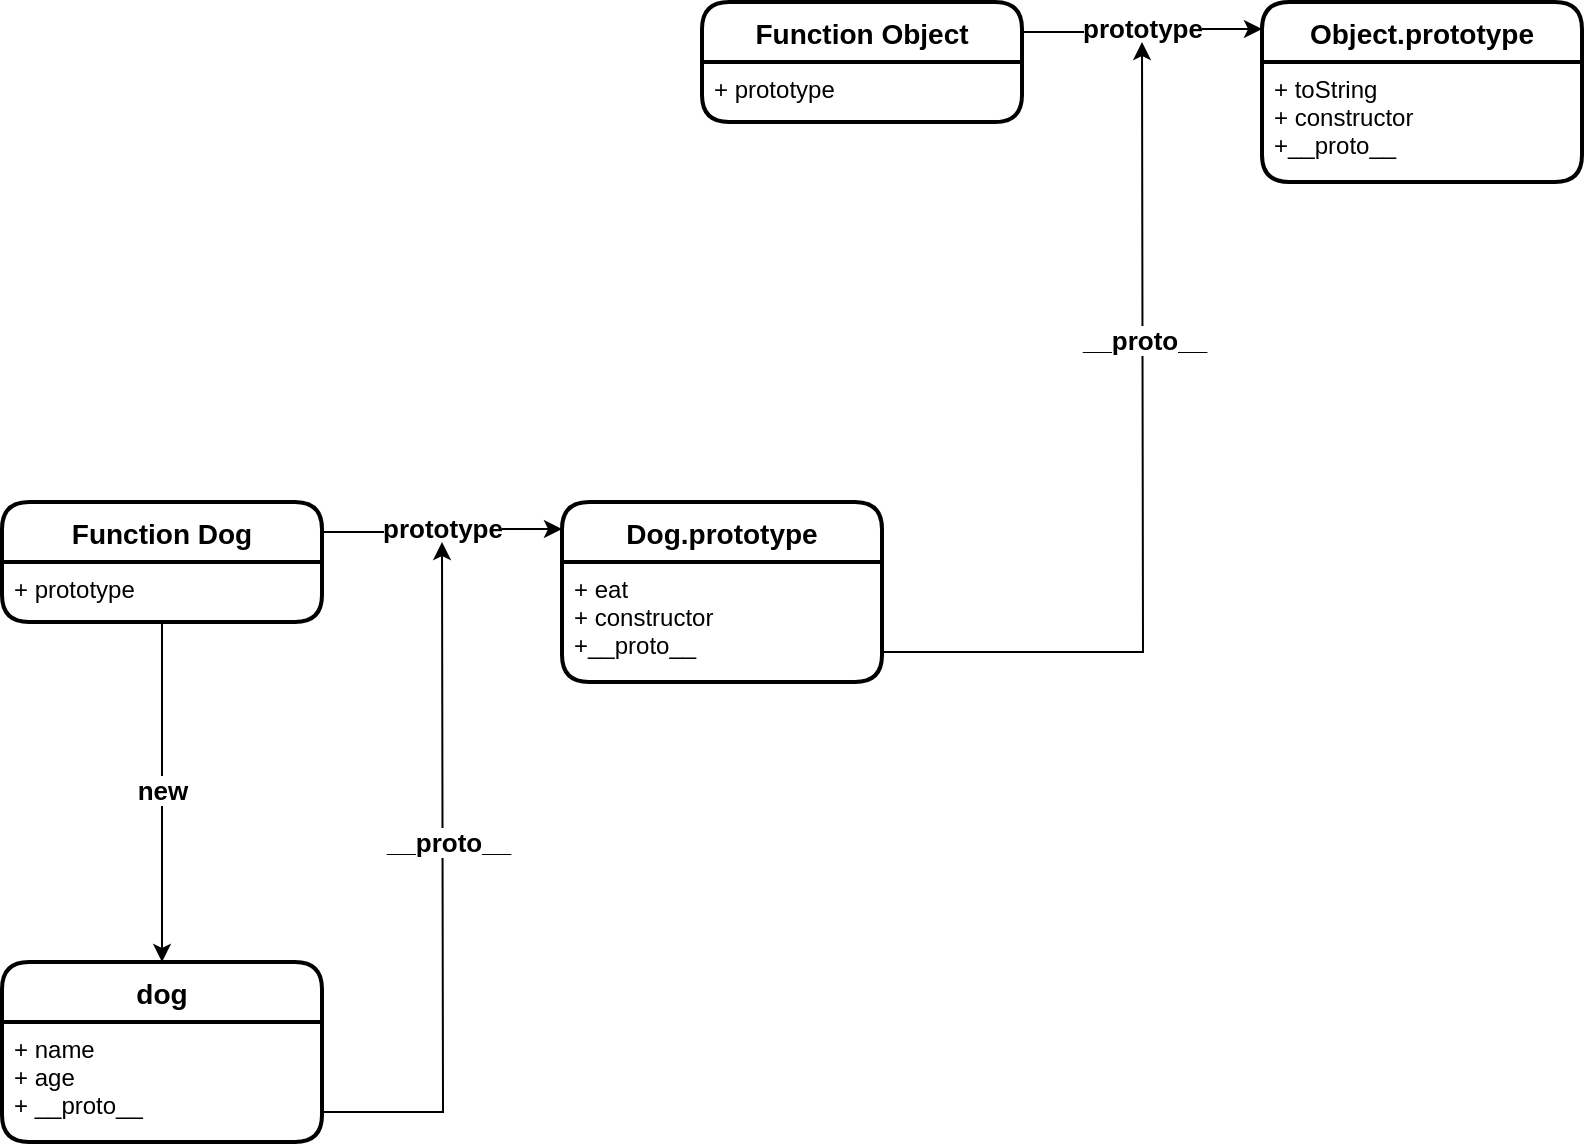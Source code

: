 <mxfile version="14.1.8" type="device"><diagram id="lt3HLetELuybw9VXcbZ2" name="第 1 页"><mxGraphModel dx="1106" dy="852" grid="1" gridSize="10" guides="1" tooltips="1" connect="1" arrows="1" fold="1" page="1" pageScale="1" pageWidth="827" pageHeight="1169" math="0" shadow="0"><root><mxCell id="0"/><mxCell id="1" parent="0"/><mxCell id="3RCByXGePJ78M0UGJ605-3" value="Dog.prototype" style="swimlane;childLayout=stackLayout;horizontal=1;startSize=30;horizontalStack=0;rounded=1;fontSize=14;fontStyle=1;strokeWidth=2;resizeParent=0;resizeLast=1;shadow=0;dashed=0;align=center;" vertex="1" parent="1"><mxGeometry x="290" y="360" width="160" height="90" as="geometry"/></mxCell><mxCell id="3RCByXGePJ78M0UGJ605-4" value="+ eat&#10;+ constructor&#10;+__proto__" style="align=left;strokeColor=none;fillColor=none;spacingLeft=4;fontSize=12;verticalAlign=top;resizable=0;rotatable=0;part=1;" vertex="1" parent="3RCByXGePJ78M0UGJ605-3"><mxGeometry y="30" width="160" height="60" as="geometry"/></mxCell><mxCell id="3RCByXGePJ78M0UGJ605-5" value="Function Dog" style="swimlane;childLayout=stackLayout;horizontal=1;startSize=30;horizontalStack=0;rounded=1;fontSize=14;fontStyle=1;strokeWidth=2;resizeParent=0;resizeLast=1;shadow=0;dashed=0;align=center;" vertex="1" parent="1"><mxGeometry x="10" y="360" width="160" height="60" as="geometry"/></mxCell><mxCell id="3RCByXGePJ78M0UGJ605-6" value="+ prototype" style="align=left;strokeColor=none;fillColor=none;spacingLeft=4;fontSize=12;verticalAlign=top;resizable=0;rotatable=0;part=1;" vertex="1" parent="3RCByXGePJ78M0UGJ605-5"><mxGeometry y="30" width="160" height="30" as="geometry"/></mxCell><mxCell id="3RCByXGePJ78M0UGJ605-7" value="dog" style="swimlane;childLayout=stackLayout;horizontal=1;startSize=30;horizontalStack=0;rounded=1;fontSize=14;fontStyle=1;strokeWidth=2;resizeParent=0;resizeLast=1;shadow=0;dashed=0;align=center;" vertex="1" parent="1"><mxGeometry x="10" y="590" width="160" height="90" as="geometry"/></mxCell><mxCell id="3RCByXGePJ78M0UGJ605-8" value="+ name&#10;+ age&#10;+ __proto__&#10;" style="align=left;strokeColor=none;fillColor=none;spacingLeft=4;fontSize=12;verticalAlign=top;resizable=0;rotatable=0;part=1;" vertex="1" parent="3RCByXGePJ78M0UGJ605-7"><mxGeometry y="30" width="160" height="60" as="geometry"/></mxCell><mxCell id="3RCByXGePJ78M0UGJ605-9" style="edgeStyle=orthogonalEdgeStyle;rounded=0;orthogonalLoop=1;jettySize=auto;html=1;exitX=1;exitY=0.25;exitDx=0;exitDy=0;entryX=0;entryY=0.15;entryDx=0;entryDy=0;entryPerimeter=0;" edge="1" parent="1" source="3RCByXGePJ78M0UGJ605-5" target="3RCByXGePJ78M0UGJ605-3"><mxGeometry relative="1" as="geometry"/></mxCell><mxCell id="3RCByXGePJ78M0UGJ605-10" value="prototype" style="edgeLabel;html=1;align=center;verticalAlign=middle;resizable=0;points=[];fontSize=13;fontStyle=1" vertex="1" connectable="0" parent="3RCByXGePJ78M0UGJ605-9"><mxGeometry x="-0.361" y="2" relative="1" as="geometry"><mxPoint x="21" as="offset"/></mxGeometry></mxCell><mxCell id="3RCByXGePJ78M0UGJ605-11" style="edgeStyle=orthogonalEdgeStyle;rounded=0;orthogonalLoop=1;jettySize=auto;html=1;exitX=0.5;exitY=1;exitDx=0;exitDy=0;entryX=0.5;entryY=0;entryDx=0;entryDy=0;" edge="1" parent="1" source="3RCByXGePJ78M0UGJ605-6" target="3RCByXGePJ78M0UGJ605-7"><mxGeometry relative="1" as="geometry"/></mxCell><mxCell id="3RCByXGePJ78M0UGJ605-12" value="new" style="edgeLabel;html=1;align=center;verticalAlign=middle;resizable=0;points=[];fontSize=13;fontStyle=1" vertex="1" connectable="0" parent="3RCByXGePJ78M0UGJ605-11"><mxGeometry x="0.145" y="2" relative="1" as="geometry"><mxPoint x="-2" y="-14" as="offset"/></mxGeometry></mxCell><mxCell id="3RCByXGePJ78M0UGJ605-15" style="edgeStyle=orthogonalEdgeStyle;rounded=0;orthogonalLoop=1;jettySize=auto;html=1;exitX=1;exitY=0.75;exitDx=0;exitDy=0;" edge="1" parent="1" source="3RCByXGePJ78M0UGJ605-8"><mxGeometry relative="1" as="geometry"><mxPoint x="230" y="380" as="targetPoint"/></mxGeometry></mxCell><mxCell id="3RCByXGePJ78M0UGJ605-16" value="&lt;font style=&quot;font-size: 13px&quot;&gt;&lt;b&gt;__proto__&lt;/b&gt;&lt;/font&gt;" style="edgeLabel;html=1;align=center;verticalAlign=middle;resizable=0;points=[];" vertex="1" connectable="0" parent="3RCByXGePJ78M0UGJ605-15"><mxGeometry x="0.132" y="-2" relative="1" as="geometry"><mxPoint as="offset"/></mxGeometry></mxCell><mxCell id="3RCByXGePJ78M0UGJ605-17" value="Object.prototype" style="swimlane;childLayout=stackLayout;horizontal=1;startSize=30;horizontalStack=0;rounded=1;fontSize=14;fontStyle=1;strokeWidth=2;resizeParent=0;resizeLast=1;shadow=0;dashed=0;align=center;" vertex="1" parent="1"><mxGeometry x="640" y="110" width="160" height="90" as="geometry"/></mxCell><mxCell id="3RCByXGePJ78M0UGJ605-18" value="+ toString&#10;+ constructor&#10;+__proto__" style="align=left;strokeColor=none;fillColor=none;spacingLeft=4;fontSize=12;verticalAlign=top;resizable=0;rotatable=0;part=1;" vertex="1" parent="3RCByXGePJ78M0UGJ605-17"><mxGeometry y="30" width="160" height="60" as="geometry"/></mxCell><mxCell id="3RCByXGePJ78M0UGJ605-19" value="Function Object" style="swimlane;childLayout=stackLayout;horizontal=1;startSize=30;horizontalStack=0;rounded=1;fontSize=14;fontStyle=1;strokeWidth=2;resizeParent=0;resizeLast=1;shadow=0;dashed=0;align=center;" vertex="1" parent="1"><mxGeometry x="360" y="110" width="160" height="60" as="geometry"/></mxCell><mxCell id="3RCByXGePJ78M0UGJ605-20" value="+ prototype" style="align=left;strokeColor=none;fillColor=none;spacingLeft=4;fontSize=12;verticalAlign=top;resizable=0;rotatable=0;part=1;" vertex="1" parent="3RCByXGePJ78M0UGJ605-19"><mxGeometry y="30" width="160" height="30" as="geometry"/></mxCell><mxCell id="3RCByXGePJ78M0UGJ605-21" style="edgeStyle=orthogonalEdgeStyle;rounded=0;orthogonalLoop=1;jettySize=auto;html=1;exitX=1;exitY=0.25;exitDx=0;exitDy=0;entryX=0;entryY=0.15;entryDx=0;entryDy=0;entryPerimeter=0;" edge="1" source="3RCByXGePJ78M0UGJ605-19" target="3RCByXGePJ78M0UGJ605-17" parent="1"><mxGeometry relative="1" as="geometry"/></mxCell><mxCell id="3RCByXGePJ78M0UGJ605-22" value="prototype" style="edgeLabel;html=1;align=center;verticalAlign=middle;resizable=0;points=[];fontSize=13;fontStyle=1" vertex="1" connectable="0" parent="3RCByXGePJ78M0UGJ605-21"><mxGeometry x="-0.361" y="2" relative="1" as="geometry"><mxPoint x="21" as="offset"/></mxGeometry></mxCell><mxCell id="3RCByXGePJ78M0UGJ605-24" style="edgeStyle=orthogonalEdgeStyle;rounded=0;orthogonalLoop=1;jettySize=auto;html=1;exitX=1;exitY=0.75;exitDx=0;exitDy=0;" edge="1" parent="1" source="3RCByXGePJ78M0UGJ605-4"><mxGeometry relative="1" as="geometry"><mxPoint x="580" y="130" as="targetPoint"/></mxGeometry></mxCell><mxCell id="3RCByXGePJ78M0UGJ605-25" value="&lt;font style=&quot;font-size: 13px&quot;&gt;&lt;b&gt;__proto__&lt;/b&gt;&lt;/font&gt;" style="edgeLabel;html=1;align=center;verticalAlign=middle;resizable=0;points=[];" vertex="1" connectable="0" parent="3RCByXGePJ78M0UGJ605-24"><mxGeometry x="0.315" y="-1" relative="1" as="geometry"><mxPoint as="offset"/></mxGeometry></mxCell></root></mxGraphModel></diagram></mxfile>